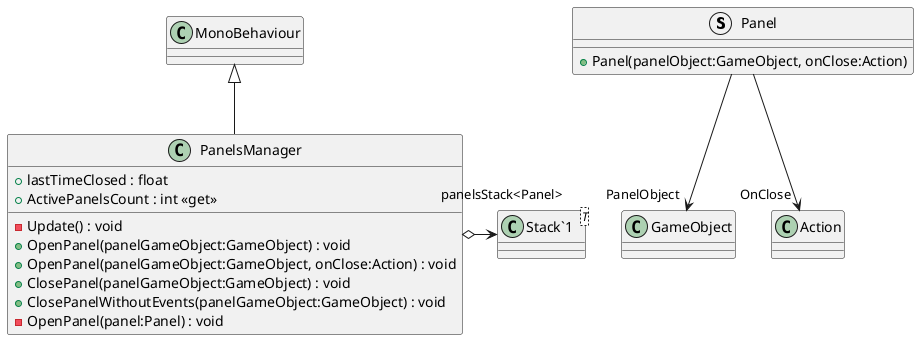 @startuml
struct Panel {
    + Panel(panelObject:GameObject, onClose:Action)
}
class PanelsManager {
    + lastTimeClosed : float
    + ActivePanelsCount : int <<get>>
    - Update() : void
    + OpenPanel(panelGameObject:GameObject) : void
    + OpenPanel(panelGameObject:GameObject, onClose:Action) : void
    + ClosePanel(panelGameObject:GameObject) : void
    + ClosePanelWithoutEvents(panelGameObject:GameObject) : void
    - OpenPanel(panel:Panel) : void
}
class "Stack`1"<T> {
}
Panel --> "PanelObject" GameObject
Panel --> "OnClose" Action
MonoBehaviour <|-- PanelsManager
PanelsManager o-> "panelsStack<Panel>" "Stack`1"
@enduml
